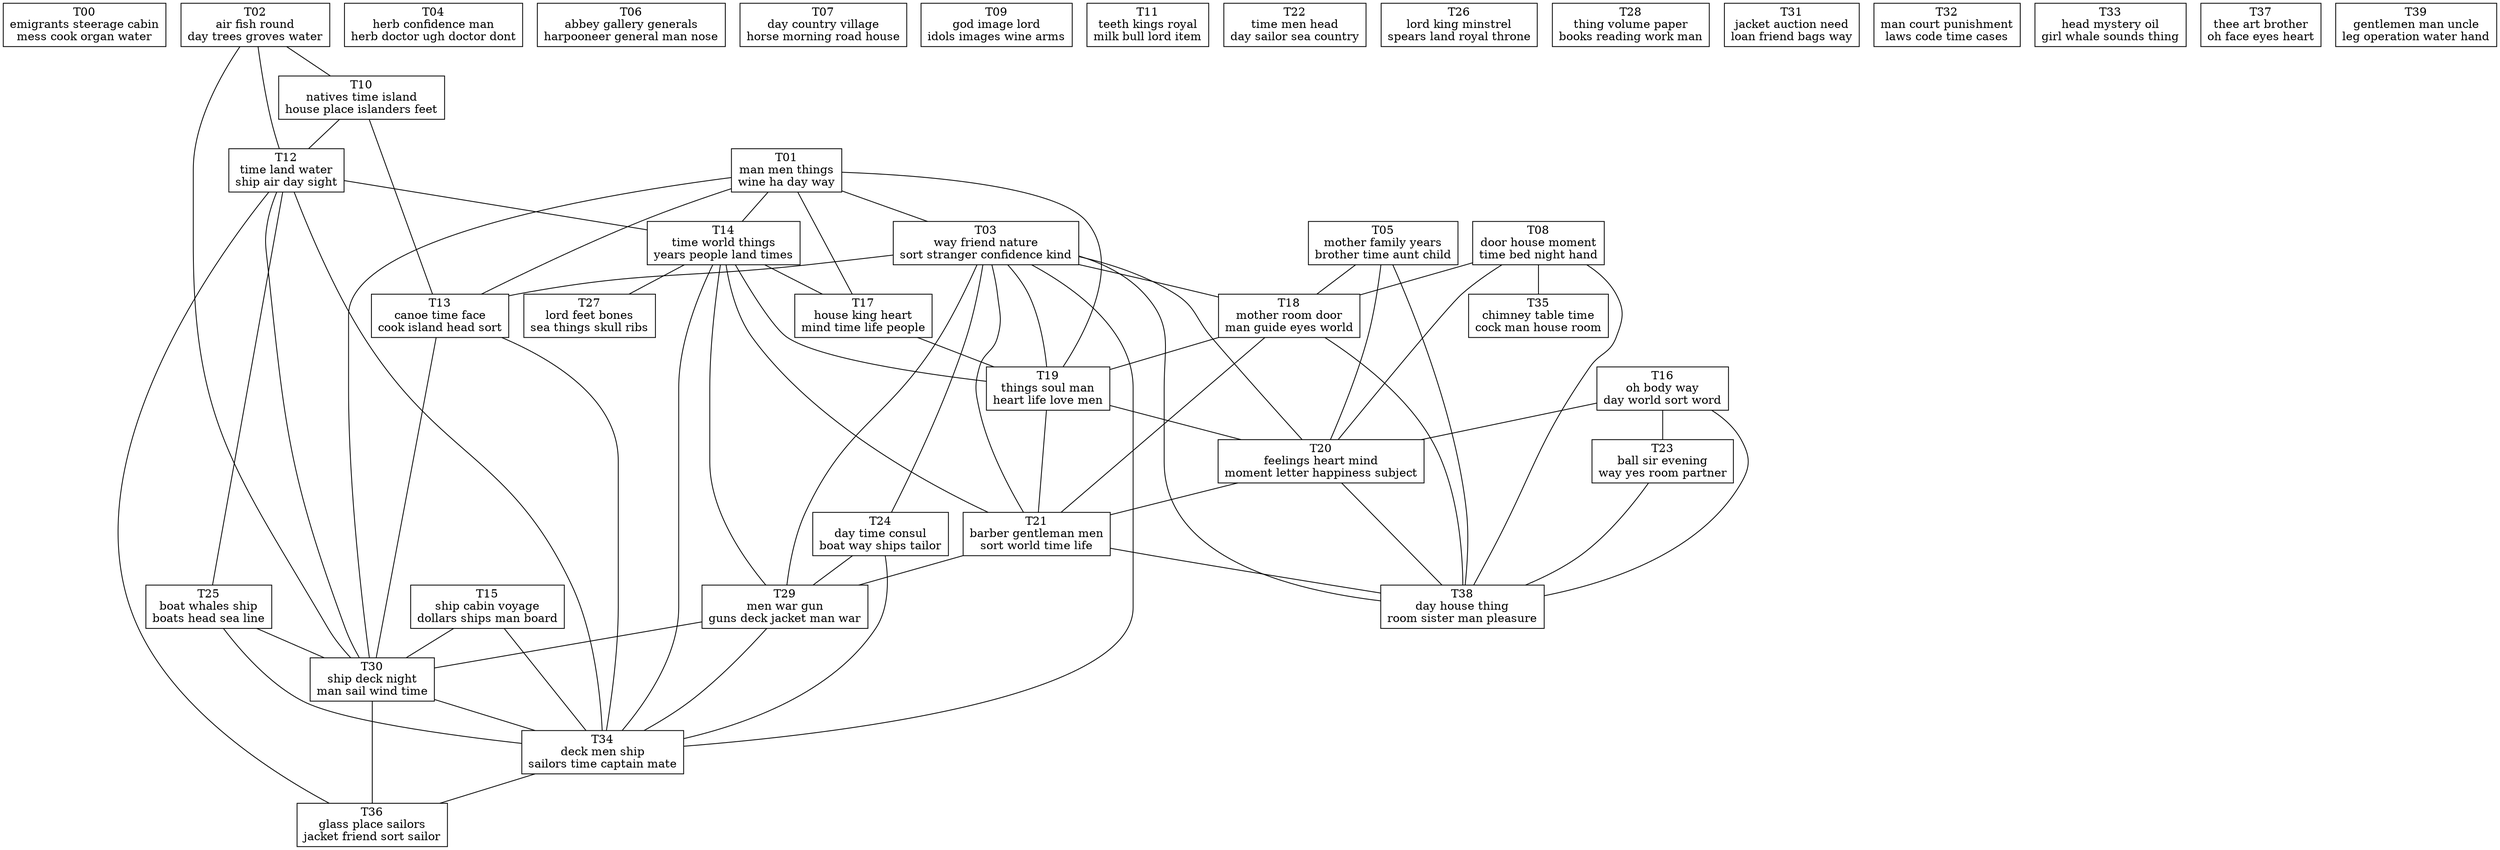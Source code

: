 
graph G {
node [shape="rect"]
T00 [label="T00\nemigrants steerage cabin\nmess cook organ water"]
T01 [label="T01\nman men things\nwine ha day way"]
T02 [label="T02\nair fish round\nday trees groves water"]
T03 [label="T03\nway friend nature\nsort stranger confidence kind"]
T04 [label="T04\nherb confidence man\nherb doctor ugh doctor dont"]
T05 [label="T05\nmother family years\nbrother time aunt child"]
T06 [label="T06\nabbey gallery generals\nharpooneer general man nose"]
T07 [label="T07\nday country village\nhorse morning road house"]
T08 [label="T08\ndoor house moment\ntime bed night hand"]
T09 [label="T09\ngod image lord\nidols images wine arms"]
T10 [label="T10\nnatives time island\nhouse place islanders feet"]
T11 [label="T11\nteeth kings royal\nmilk bull lord item"]
T12 [label="T12\ntime land water\nship air day sight"]
T13 [label="T13\ncanoe time face\ncook island head sort"]
T14 [label="T14\ntime world things\nyears people land times"]
T15 [label="T15\nship cabin voyage\ndollars ships man board"]
T16 [label="T16\noh body way\nday world sort word"]
T17 [label="T17\nhouse king heart\nmind time life people"]
T18 [label="T18\nmother room door\nman guide eyes world"]
T19 [label="T19\nthings soul man\nheart life love men"]
T20 [label="T20\nfeelings heart mind\nmoment letter happiness subject"]
T21 [label="T21\nbarber gentleman men\nsort world time life"]
T22 [label="T22\ntime men head\nday sailor sea country"]
T23 [label="T23\nball sir evening\nway yes room partner"]
T24 [label="T24\nday time consul\nboat way ships tailor"]
T25 [label="T25\nboat whales ship\nboats head sea line"]
T26 [label="T26\nlord king minstrel\nspears land royal throne"]
T27 [label="T27\nlord feet bones\nsea things skull ribs"]
T28 [label="T28\nthing volume paper\nbooks reading work man"]
T29 [label="T29\nmen war gun\nguns deck jacket man war"]
T30 [label="T30\nship deck night\nman sail wind time"]
T31 [label="T31\njacket auction need\nloan friend bags way"]
T32 [label="T32\nman court punishment\nlaws code time cases"]
T33 [label="T33\nhead mystery oil\ngirl whale sounds thing"]
T34 [label="T34\ndeck men ship\nsailors time captain mate"]
T35 [label="T35\nchimney table time\ncock man house room"]
T36 [label="T36\nglass place sailors\njacket friend sort sailor"]
T37 [label="T37\nthee art brother\noh face eyes heart"]
T38 [label="T38\nday house thing\nroom sister man pleasure"]
T39 [label="T39\ngentlemen man uncle\nleg operation water hand"]
T01 -- T03
T01 -- T13
T01 -- T14
T01 -- T17
T01 -- T19
T01 -- T30
T02 -- T10
T02 -- T12
T02 -- T30
T03 -- T13
T03 -- T18
T03 -- T19
T03 -- T20
T03 -- T21
T03 -- T24
T03 -- T29
T03 -- T34
T03 -- T38
T05 -- T18
T05 -- T20
T05 -- T38
T08 -- T18
T08 -- T20
T08 -- T35
T08 -- T38
T10 -- T12
T10 -- T13
T12 -- T14
T12 -- T25
T12 -- T30
T12 -- T34
T12 -- T36
T13 -- T30
T13 -- T34
T14 -- T17
T14 -- T19
T14 -- T21
T14 -- T27
T14 -- T29
T14 -- T34
T15 -- T30
T15 -- T34
T16 -- T20
T16 -- T23
T16 -- T38
T17 -- T19
T18 -- T19
T18 -- T21
T18 -- T38
T19 -- T20
T19 -- T21
T20 -- T21
T20 -- T38
T21 -- T29
T21 -- T38
T23 -- T38
T24 -- T29
T24 -- T34
T25 -- T30
T25 -- T34
T29 -- T30
T29 -- T34
T30 -- T34
T30 -- T36
T34 -- T36    
}
